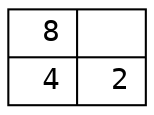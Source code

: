 digraph {
  node [fontname="Courier"];
  rankdir=LR;
  s3_0_2_1 [shape=record, label="{&nbsp;8|&nbsp;&nbsp;}|{&nbsp;4|&nbsp;2}"];
}
